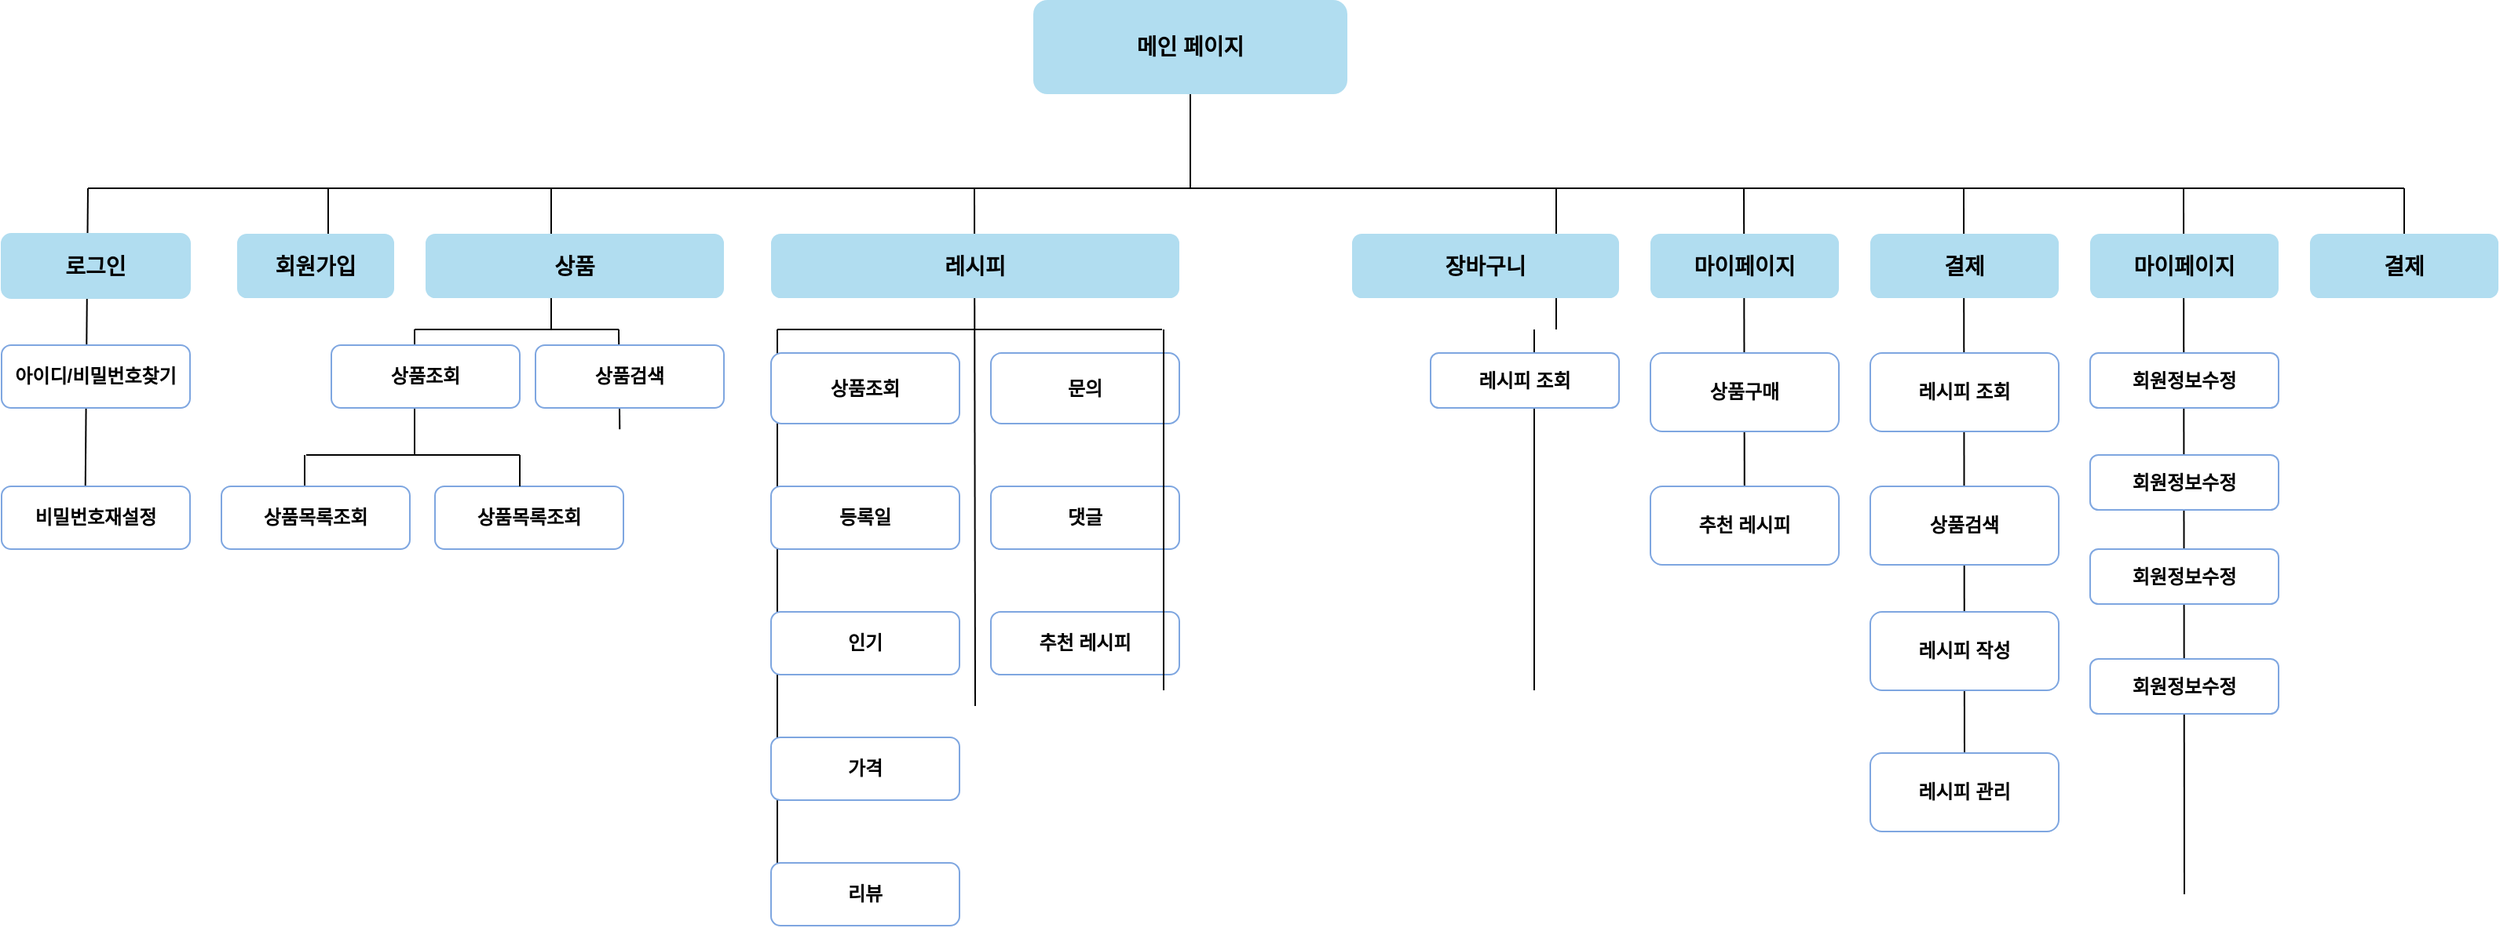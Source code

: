 <mxfile version="23.1.5" type="github">
  <diagram id="prtHgNgQTEPvFCAcTncT" name="Page-1">
    <mxGraphModel dx="1886" dy="780" grid="1" gridSize="10" guides="1" tooltips="1" connect="1" arrows="1" fold="1" page="1" pageScale="1" pageWidth="2339" pageHeight="3300" math="0" shadow="0">
      <root>
        <mxCell id="0" />
        <mxCell id="1" parent="0" />
        <mxCell id="E1q4cWO9czZsZP-2fBdB-1" value="&lt;h3&gt;&lt;font style=&quot;font-size: 14px;&quot;&gt;메인 페이지&lt;/font&gt;&lt;/h3&gt;" style="rounded=1;whiteSpace=wrap;html=1;fillColor=#B1DDF0;strokeColor=none;fontColor=#000000;" parent="1" vertex="1">
          <mxGeometry x="727" y="80" width="200" height="60" as="geometry" />
        </mxCell>
        <mxCell id="E1q4cWO9czZsZP-2fBdB-7" value="" style="endArrow=none;html=1;rounded=0;" parent="1" edge="1">
          <mxGeometry width="50" height="50" relative="1" as="geometry">
            <mxPoint x="125" y="200" as="sourcePoint" />
            <mxPoint x="1600" y="200" as="targetPoint" />
          </mxGeometry>
        </mxCell>
        <mxCell id="E1q4cWO9czZsZP-2fBdB-9" value="" style="endArrow=none;html=1;rounded=0;" parent="1" edge="1">
          <mxGeometry width="50" height="50" relative="1" as="geometry">
            <mxPoint x="827" y="200" as="sourcePoint" />
            <mxPoint x="827" y="140" as="targetPoint" />
          </mxGeometry>
        </mxCell>
        <mxCell id="E1q4cWO9czZsZP-2fBdB-10" value="" style="endArrow=none;html=1;rounded=0;exitX=0.442;exitY=0.967;exitDx=0;exitDy=0;exitPerimeter=0;" parent="1" edge="1" source="E1q4cWO9czZsZP-2fBdB-39">
          <mxGeometry width="50" height="50" relative="1" as="geometry">
            <mxPoint x="125" y="480" as="sourcePoint" />
            <mxPoint x="125" y="200" as="targetPoint" />
          </mxGeometry>
        </mxCell>
        <mxCell id="E1q4cWO9czZsZP-2fBdB-11" value="" style="endArrow=none;html=1;rounded=0;" parent="1" edge="1">
          <mxGeometry width="50" height="50" relative="1" as="geometry">
            <mxPoint x="278" y="260" as="sourcePoint" />
            <mxPoint x="278" y="200" as="targetPoint" />
          </mxGeometry>
        </mxCell>
        <mxCell id="E1q4cWO9czZsZP-2fBdB-19" value="&lt;h3&gt;&lt;font style=&quot;font-size: 14px;&quot;&gt;로그인&lt;/font&gt;&lt;/h3&gt;" style="rounded=1;whiteSpace=wrap;html=1;fillColor=#B1DDF0;strokeColor=#B1DDF0;" parent="1" vertex="1">
          <mxGeometry x="70" y="229" width="120" height="41" as="geometry" />
        </mxCell>
        <mxCell id="E1q4cWO9czZsZP-2fBdB-20" value="&lt;h3 style=&quot;border-color: var(--border-color);&quot;&gt;&lt;span style=&quot;font-size: 14px;&quot;&gt;회원가입&lt;/span&gt;&lt;/h3&gt;" style="rounded=1;whiteSpace=wrap;html=1;fillColor=#B1DDF0;strokeColor=none;" parent="1" vertex="1">
          <mxGeometry x="220" y="229" width="100" height="41" as="geometry" />
        </mxCell>
        <mxCell id="E1q4cWO9czZsZP-2fBdB-34" value="" style="endArrow=none;html=1;rounded=0;exitX=0.5;exitY=1;exitDx=0;exitDy=0;" parent="1" source="E1q4cWO9czZsZP-2fBdB-120" edge="1">
          <mxGeometry width="50" height="50" relative="1" as="geometry">
            <mxPoint x="1180" y="550" as="sourcePoint" />
            <mxPoint x="1179.5" y="200" as="targetPoint" />
          </mxGeometry>
        </mxCell>
        <mxCell id="E1q4cWO9czZsZP-2fBdB-36" value="" style="endArrow=none;html=1;rounded=0;" parent="1" edge="1">
          <mxGeometry width="50" height="50" relative="1" as="geometry">
            <mxPoint x="1320" y="560" as="sourcePoint" />
            <mxPoint x="1319.5" y="200" as="targetPoint" />
          </mxGeometry>
        </mxCell>
        <mxCell id="E1q4cWO9czZsZP-2fBdB-37" value="&lt;h3&gt;&lt;span style=&quot;font-size: 14px;&quot;&gt;결제&lt;/span&gt;&lt;/h3&gt;" style="rounded=1;whiteSpace=wrap;html=1;fillColor=#B1DDF0;strokeColor=none;" parent="1" vertex="1">
          <mxGeometry x="1260" y="229" width="120" height="41" as="geometry" />
        </mxCell>
        <mxCell id="E1q4cWO9czZsZP-2fBdB-38" value="&lt;font style=&quot;font-size: 12px;&quot;&gt;&lt;b&gt;아이디/비밀번호찾기&lt;/b&gt;&lt;/font&gt;" style="rounded=1;whiteSpace=wrap;html=1;strokeColor=#7EA6E0;" parent="1" vertex="1">
          <mxGeometry x="70" y="300" width="120" height="40" as="geometry" />
        </mxCell>
        <mxCell id="E1q4cWO9czZsZP-2fBdB-39" value="&lt;b&gt;비밀번호재설정&lt;/b&gt;" style="rounded=1;whiteSpace=wrap;html=1;strokeColor=#7EA6E0;" parent="1" vertex="1">
          <mxGeometry x="70" y="390" width="120" height="40" as="geometry" />
        </mxCell>
        <mxCell id="E1q4cWO9czZsZP-2fBdB-40" value="" style="endArrow=none;html=1;rounded=0;" parent="1" edge="1">
          <mxGeometry width="50" height="50" relative="1" as="geometry">
            <mxPoint x="1460" y="650" as="sourcePoint" />
            <mxPoint x="1459.5" y="200" as="targetPoint" />
          </mxGeometry>
        </mxCell>
        <mxCell id="E1q4cWO9czZsZP-2fBdB-43" value="" style="endArrow=none;html=1;rounded=0;" parent="1" edge="1">
          <mxGeometry width="50" height="50" relative="1" as="geometry">
            <mxPoint x="420" y="290" as="sourcePoint" />
            <mxPoint x="420" y="200" as="targetPoint" />
          </mxGeometry>
        </mxCell>
        <mxCell id="E1q4cWO9czZsZP-2fBdB-44" value="&lt;h3&gt;&lt;span style=&quot;font-size: 14px;&quot;&gt;상품&lt;/span&gt;&lt;/h3&gt;" style="rounded=1;whiteSpace=wrap;html=1;fillColor=#B1DDF0;strokeColor=none;" parent="1" vertex="1">
          <mxGeometry x="340" y="229" width="190" height="41" as="geometry" />
        </mxCell>
        <mxCell id="E1q4cWO9czZsZP-2fBdB-46" value="" style="endArrow=none;html=1;rounded=0;" parent="1" edge="1">
          <mxGeometry width="50" height="50" relative="1" as="geometry">
            <mxPoint x="333" y="290" as="sourcePoint" />
            <mxPoint x="463" y="290" as="targetPoint" />
          </mxGeometry>
        </mxCell>
        <mxCell id="E1q4cWO9czZsZP-2fBdB-48" value="" style="endArrow=none;html=1;rounded=0;exitX=0.422;exitY=0.972;exitDx=0;exitDy=0;exitPerimeter=0;" parent="1" edge="1">
          <mxGeometry width="50" height="50" relative="1" as="geometry">
            <mxPoint x="463.64" y="353.6" as="sourcePoint" />
            <mxPoint x="463" y="290" as="targetPoint" />
          </mxGeometry>
        </mxCell>
        <mxCell id="E1q4cWO9czZsZP-2fBdB-60" value="" style="endArrow=none;html=1;rounded=0;" parent="1" edge="1">
          <mxGeometry width="50" height="50" relative="1" as="geometry">
            <mxPoint x="333" y="370" as="sourcePoint" />
            <mxPoint x="333" y="290" as="targetPoint" />
          </mxGeometry>
        </mxCell>
        <mxCell id="E1q4cWO9czZsZP-2fBdB-70" value="" style="endArrow=none;html=1;rounded=0;" parent="1" edge="1">
          <mxGeometry width="50" height="50" relative="1" as="geometry">
            <mxPoint x="564" y="640" as="sourcePoint" />
            <mxPoint x="564" y="290" as="targetPoint" />
            <Array as="points" />
          </mxGeometry>
        </mxCell>
        <mxCell id="E1q4cWO9czZsZP-2fBdB-72" value="&lt;h3&gt;&lt;span style=&quot;font-size: 14px;&quot;&gt;마이페이지&lt;/span&gt;&lt;/h3&gt;" style="rounded=1;whiteSpace=wrap;html=1;fillColor=#B1DDF0;strokeColor=none;" parent="1" vertex="1">
          <mxGeometry x="1400" y="229" width="120" height="41" as="geometry" />
        </mxCell>
        <mxCell id="E1q4cWO9czZsZP-2fBdB-74" value="&lt;b&gt;상품조회&lt;/b&gt;" style="rounded=1;whiteSpace=wrap;html=1;strokeColor=#7EA6E0;" parent="1" vertex="1">
          <mxGeometry x="560" y="305" width="120" height="45" as="geometry" />
        </mxCell>
        <mxCell id="E1q4cWO9czZsZP-2fBdB-75" value="&lt;b&gt;등록일&lt;/b&gt;" style="rounded=1;whiteSpace=wrap;html=1;strokeColor=#7EA6E0;" parent="1" vertex="1">
          <mxGeometry x="560" y="390" width="120" height="40" as="geometry" />
        </mxCell>
        <mxCell id="E1q4cWO9czZsZP-2fBdB-76" value="&lt;b&gt;인기&lt;/b&gt;" style="rounded=1;whiteSpace=wrap;html=1;strokeColor=#7EA6E0;" parent="1" vertex="1">
          <mxGeometry x="560" y="470" width="120" height="40" as="geometry" />
        </mxCell>
        <mxCell id="E1q4cWO9czZsZP-2fBdB-78" value="&lt;b&gt;가격&lt;/b&gt;" style="rounded=1;whiteSpace=wrap;html=1;strokeColor=#7EA6E0;" parent="1" vertex="1">
          <mxGeometry x="560" y="550" width="120" height="40" as="geometry" />
        </mxCell>
        <mxCell id="E1q4cWO9czZsZP-2fBdB-81" value="&lt;b&gt;문의&lt;/b&gt;" style="rounded=1;whiteSpace=wrap;html=1;strokeColor=#7EA6E0;fillColor=#FFFFFF;" parent="1" vertex="1">
          <mxGeometry x="700" y="305" width="120" height="45" as="geometry" />
        </mxCell>
        <mxCell id="E1q4cWO9czZsZP-2fBdB-82" value="&lt;b&gt;댓글&lt;/b&gt;" style="rounded=1;whiteSpace=wrap;html=1;strokeColor=#7EA6E0;fillColor=#FFFFFF;" parent="1" vertex="1">
          <mxGeometry x="700" y="390" width="120" height="40" as="geometry" />
        </mxCell>
        <mxCell id="E1q4cWO9czZsZP-2fBdB-83" value="&lt;b&gt;추천 레시피&lt;/b&gt;" style="rounded=1;whiteSpace=wrap;html=1;strokeColor=#7EA6E0;" parent="1" vertex="1">
          <mxGeometry x="700" y="470" width="120" height="40" as="geometry" />
        </mxCell>
        <mxCell id="E1q4cWO9czZsZP-2fBdB-87" value="&lt;h3&gt;&lt;span style=&quot;font-size: 14px;&quot;&gt;마이페이지&lt;/span&gt;&lt;/h3&gt;" style="rounded=1;whiteSpace=wrap;html=1;fillColor=#B1DDF0;strokeColor=none;" parent="1" vertex="1">
          <mxGeometry x="1120" y="229" width="120" height="41" as="geometry" />
        </mxCell>
        <mxCell id="E1q4cWO9czZsZP-2fBdB-92" value="&lt;b&gt;리뷰&lt;/b&gt;" style="rounded=1;whiteSpace=wrap;html=1;strokeColor=#7EA6E0;" parent="1" vertex="1">
          <mxGeometry x="560" y="630" width="120" height="40" as="geometry" />
        </mxCell>
        <mxCell id="E1q4cWO9czZsZP-2fBdB-95" value="" style="endArrow=none;html=1;rounded=0;" parent="1" edge="1">
          <mxGeometry width="50" height="50" relative="1" as="geometry">
            <mxPoint x="564" y="290" as="sourcePoint" />
            <mxPoint x="809" y="290" as="targetPoint" />
          </mxGeometry>
        </mxCell>
        <mxCell id="E1q4cWO9czZsZP-2fBdB-96" value="" style="endArrow=none;html=1;rounded=0;" parent="1" edge="1">
          <mxGeometry width="50" height="50" relative="1" as="geometry">
            <mxPoint x="690" y="530" as="sourcePoint" />
            <mxPoint x="689.5" y="200" as="targetPoint" />
          </mxGeometry>
        </mxCell>
        <mxCell id="E1q4cWO9czZsZP-2fBdB-97" value="&lt;h3 style=&quot;border-color: var(--border-color);&quot;&gt;레시피&lt;/h3&gt;" style="rounded=1;whiteSpace=wrap;html=1;fillColor=#B1DDF0;strokeColor=none;" parent="1" vertex="1">
          <mxGeometry x="560" y="229" width="260" height="41" as="geometry" />
        </mxCell>
        <mxCell id="E1q4cWO9czZsZP-2fBdB-99" value="" style="endArrow=none;html=1;rounded=0;" parent="1" edge="1">
          <mxGeometry width="50" height="50" relative="1" as="geometry">
            <mxPoint x="1060" y="290" as="sourcePoint" />
            <mxPoint x="1060" y="200" as="targetPoint" />
          </mxGeometry>
        </mxCell>
        <mxCell id="E1q4cWO9czZsZP-2fBdB-100" value="&lt;h3&gt;&lt;span style=&quot;font-size: 14px;&quot;&gt;장바구니&lt;/span&gt;&lt;/h3&gt;" style="rounded=1;whiteSpace=wrap;html=1;fillColor=#B1DDF0;strokeColor=none;" parent="1" vertex="1">
          <mxGeometry x="930" y="229" width="170" height="41" as="geometry" />
        </mxCell>
        <mxCell id="E1q4cWO9czZsZP-2fBdB-106" value="" style="endArrow=none;html=1;rounded=0;exitX=0.55;exitY=1;exitDx=0;exitDy=0;exitPerimeter=0;" parent="1" edge="1">
          <mxGeometry width="50" height="50" relative="1" as="geometry">
            <mxPoint x="1046" y="520" as="sourcePoint" />
            <mxPoint x="1046" y="290" as="targetPoint" />
            <Array as="points" />
          </mxGeometry>
        </mxCell>
        <mxCell id="E1q4cWO9czZsZP-2fBdB-112" value="&lt;b&gt;레시피 조회&lt;/b&gt;" style="rounded=1;whiteSpace=wrap;html=1;strokeColor=#7EA6E0;fillColor=#FFFFFF;" parent="1" vertex="1">
          <mxGeometry x="980" y="305" width="120" height="35" as="geometry" />
        </mxCell>
        <mxCell id="E1q4cWO9czZsZP-2fBdB-119" value="&lt;b&gt;상품구매&lt;/b&gt;" style="rounded=1;whiteSpace=wrap;html=1;strokeColor=#7EA6E0;" parent="1" vertex="1">
          <mxGeometry x="1120" y="305" width="120" height="50" as="geometry" />
        </mxCell>
        <mxCell id="E1q4cWO9czZsZP-2fBdB-120" value="&lt;b&gt;추천 레시피&lt;/b&gt;" style="rounded=1;whiteSpace=wrap;html=1;strokeColor=#7EA6E0;" parent="1" vertex="1">
          <mxGeometry x="1120" y="390" width="120" height="50" as="geometry" />
        </mxCell>
        <mxCell id="E1q4cWO9czZsZP-2fBdB-121" value="&lt;b&gt;레시피 조회&lt;/b&gt;" style="rounded=1;whiteSpace=wrap;html=1;strokeColor=#7EA6E0;" parent="1" vertex="1">
          <mxGeometry x="1260" y="305" width="120" height="50" as="geometry" />
        </mxCell>
        <mxCell id="E1q4cWO9czZsZP-2fBdB-122" value="&lt;b&gt;상품검색&lt;/b&gt;" style="rounded=1;whiteSpace=wrap;html=1;strokeColor=#7EA6E0;" parent="1" vertex="1">
          <mxGeometry x="1260" y="390" width="120" height="50" as="geometry" />
        </mxCell>
        <mxCell id="E1q4cWO9czZsZP-2fBdB-123" value="&lt;b&gt;레시피 작성&lt;/b&gt;" style="rounded=1;whiteSpace=wrap;html=1;strokeColor=#7EA6E0;" parent="1" vertex="1">
          <mxGeometry x="1260" y="470" width="120" height="50" as="geometry" />
        </mxCell>
        <mxCell id="E1q4cWO9czZsZP-2fBdB-124" value="&lt;b&gt;회원정보수정&lt;/b&gt;" style="rounded=1;whiteSpace=wrap;html=1;strokeColor=#7EA6E0;" parent="1" vertex="1">
          <mxGeometry x="1400" y="305" width="120" height="35" as="geometry" />
        </mxCell>
        <mxCell id="E1q4cWO9czZsZP-2fBdB-130" value="&lt;b&gt;레시피 관리&lt;/b&gt;" style="rounded=1;whiteSpace=wrap;html=1;strokeColor=#7EA6E0;fillColor=#FFFFFF;" parent="1" vertex="1">
          <mxGeometry x="1260" y="560" width="120" height="50" as="geometry" />
        </mxCell>
        <mxCell id="E1q4cWO9czZsZP-2fBdB-131" value="" style="endArrow=none;html=1;rounded=0;" parent="1" edge="1" source="E1q4cWO9czZsZP-2fBdB-132">
          <mxGeometry width="50" height="50" relative="1" as="geometry">
            <mxPoint x="1600" y="440" as="sourcePoint" />
            <mxPoint x="1600" y="200" as="targetPoint" />
          </mxGeometry>
        </mxCell>
        <mxCell id="E1q4cWO9czZsZP-2fBdB-132" value="&lt;h3&gt;&lt;span style=&quot;font-size: 14px;&quot;&gt;결제&lt;/span&gt;&lt;/h3&gt;" style="rounded=1;whiteSpace=wrap;html=1;fillColor=#B1DDF0;strokeColor=none;" parent="1" vertex="1">
          <mxGeometry x="1540" y="229" width="120" height="41" as="geometry" />
        </mxCell>
        <mxCell id="KlSo-lFugnyP5eJHimmW-1" value="&lt;b&gt;회원정보수정&lt;/b&gt;" style="rounded=1;whiteSpace=wrap;html=1;strokeColor=#7EA6E0;" vertex="1" parent="1">
          <mxGeometry x="1400" y="370" width="120" height="35" as="geometry" />
        </mxCell>
        <mxCell id="KlSo-lFugnyP5eJHimmW-2" value="&lt;b&gt;회원정보수정&lt;/b&gt;" style="rounded=1;whiteSpace=wrap;html=1;strokeColor=#7EA6E0;" vertex="1" parent="1">
          <mxGeometry x="1400" y="430" width="120" height="35" as="geometry" />
        </mxCell>
        <mxCell id="KlSo-lFugnyP5eJHimmW-3" value="&lt;b&gt;회원정보수정&lt;/b&gt;" style="rounded=1;whiteSpace=wrap;html=1;strokeColor=#7EA6E0;" vertex="1" parent="1">
          <mxGeometry x="1400" y="500" width="120" height="35" as="geometry" />
        </mxCell>
        <mxCell id="KlSo-lFugnyP5eJHimmW-5" value="" style="endArrow=none;html=1;rounded=0;exitX=0.5;exitY=1;exitDx=0;exitDy=0;" edge="1" parent="1">
          <mxGeometry width="50" height="50" relative="1" as="geometry">
            <mxPoint x="810" y="520" as="sourcePoint" />
            <mxPoint x="810" y="290" as="targetPoint" />
            <Array as="points" />
          </mxGeometry>
        </mxCell>
        <mxCell id="KlSo-lFugnyP5eJHimmW-6" value="" style="endArrow=none;html=1;rounded=0;" edge="1" parent="1">
          <mxGeometry width="50" height="50" relative="1" as="geometry">
            <mxPoint x="264" y="370" as="sourcePoint" />
            <mxPoint x="400" y="370" as="targetPoint" />
          </mxGeometry>
        </mxCell>
        <mxCell id="KlSo-lFugnyP5eJHimmW-7" value="" style="endArrow=none;html=1;rounded=0;" edge="1" parent="1">
          <mxGeometry width="50" height="50" relative="1" as="geometry">
            <mxPoint x="263" y="390" as="sourcePoint" />
            <mxPoint x="263" y="370" as="targetPoint" />
          </mxGeometry>
        </mxCell>
        <mxCell id="KlSo-lFugnyP5eJHimmW-9" value="&lt;b&gt;상품목록조회&lt;/b&gt;" style="rounded=1;whiteSpace=wrap;html=1;strokeColor=#7EA6E0;" vertex="1" parent="1">
          <mxGeometry x="210" y="390" width="120" height="40" as="geometry" />
        </mxCell>
        <mxCell id="KlSo-lFugnyP5eJHimmW-14" value="&lt;font style=&quot;font-size: 12px;&quot;&gt;&lt;b&gt;상품조회&lt;/b&gt;&lt;/font&gt;" style="rounded=1;whiteSpace=wrap;html=1;strokeColor=#7EA6E0;" vertex="1" parent="1">
          <mxGeometry x="280" y="300" width="120" height="40" as="geometry" />
        </mxCell>
        <mxCell id="KlSo-lFugnyP5eJHimmW-15" value="&lt;b&gt;상품검색&lt;/b&gt;" style="rounded=1;whiteSpace=wrap;html=1;strokeColor=#7EA6E0;" vertex="1" parent="1">
          <mxGeometry x="410" y="300" width="120" height="40" as="geometry" />
        </mxCell>
        <mxCell id="KlSo-lFugnyP5eJHimmW-16" value="&lt;b&gt;상품목록조회&lt;/b&gt;" style="rounded=1;whiteSpace=wrap;html=1;strokeColor=#7EA6E0;" vertex="1" parent="1">
          <mxGeometry x="346" y="390" width="120" height="40" as="geometry" />
        </mxCell>
        <mxCell id="KlSo-lFugnyP5eJHimmW-17" value="" style="endArrow=none;html=1;rounded=0;" edge="1" parent="1">
          <mxGeometry width="50" height="50" relative="1" as="geometry">
            <mxPoint x="400" y="390" as="sourcePoint" />
            <mxPoint x="400" y="370" as="targetPoint" />
          </mxGeometry>
        </mxCell>
      </root>
    </mxGraphModel>
  </diagram>
</mxfile>
